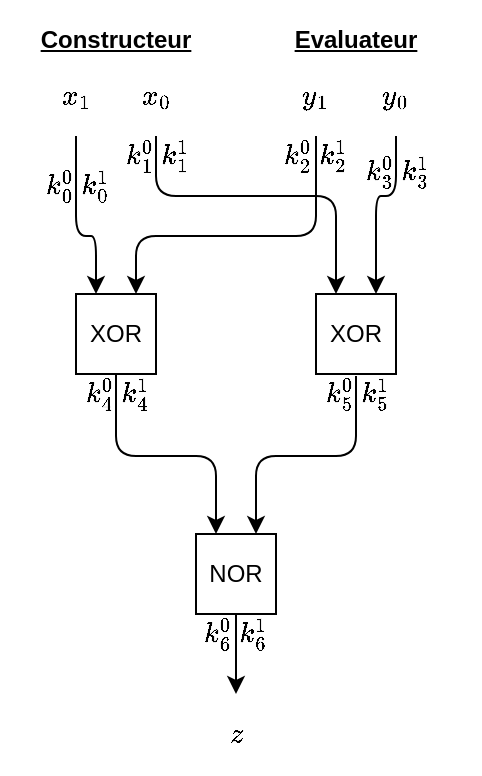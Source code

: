 <mxfile version="12.1.9" type="device" pages="1"><diagram id="v4oDLbb-e8I7KYdTc4zE" name="Page-1"><mxGraphModel dx="526" dy="438" grid="1" gridSize="10" guides="1" tooltips="1" connect="1" arrows="1" fold="1" page="1" pageScale="1" pageWidth="827" pageHeight="1169" math="1" shadow="0"><root><mxCell id="0"/><mxCell id="1" parent="0"/><mxCell id="qJJ2U_EtBo7VSDn40I43-1" value="XOR" style="rounded=0;whiteSpace=wrap;html=1;" parent="1" vertex="1"><mxGeometry x="100" y="159" width="40" height="40" as="geometry"/></mxCell><mxCell id="qJJ2U_EtBo7VSDn40I43-6" value="&lt;b&gt;&lt;u&gt;Constructeur&lt;/u&gt;&lt;/b&gt;" style="text;html=1;strokeColor=none;fillColor=none;align=center;verticalAlign=middle;whiteSpace=wrap;rounded=0;" parent="1" vertex="1"><mxGeometry x="80" y="12" width="80" height="40" as="geometry"/></mxCell><mxCell id="qJJ2U_EtBo7VSDn40I43-8" value="\(x_1\)" style="text;html=1;strokeColor=none;fillColor=none;align=center;verticalAlign=middle;whiteSpace=wrap;rounded=0;" parent="1" vertex="1"><mxGeometry x="80" y="40" width="40" height="40" as="geometry"/></mxCell><mxCell id="qJJ2U_EtBo7VSDn40I43-9" value="\(x_0\)" style="text;html=1;strokeColor=none;fillColor=none;align=center;verticalAlign=middle;whiteSpace=wrap;rounded=0;" parent="1" vertex="1"><mxGeometry x="120" y="40" width="40" height="40" as="geometry"/></mxCell><mxCell id="qJJ2U_EtBo7VSDn40I43-10" value="\(y_0\)" style="text;html=1;strokeColor=none;fillColor=none;align=center;verticalAlign=middle;whiteSpace=wrap;rounded=0;" parent="1" vertex="1"><mxGeometry x="240" y="40" width="40" height="40" as="geometry"/></mxCell><mxCell id="qJJ2U_EtBo7VSDn40I43-11" value="\(y_1\)" style="text;html=1;strokeColor=none;fillColor=none;align=center;verticalAlign=middle;whiteSpace=wrap;rounded=0;" parent="1" vertex="1"><mxGeometry x="200" y="40" width="40" height="40" as="geometry"/></mxCell><mxCell id="qJJ2U_EtBo7VSDn40I43-12" value="&lt;b&gt;&lt;u&gt;Evaluateur&lt;/u&gt;&lt;/b&gt;" style="text;html=1;strokeColor=none;fillColor=none;align=center;verticalAlign=middle;whiteSpace=wrap;rounded=0;" parent="1" vertex="1"><mxGeometry x="200" y="12" width="80" height="40" as="geometry"/></mxCell><mxCell id="qJJ2U_EtBo7VSDn40I43-13" value="XOR" style="rounded=0;whiteSpace=wrap;html=1;" parent="1" vertex="1"><mxGeometry x="220" y="159" width="40" height="40" as="geometry"/></mxCell><mxCell id="qJJ2U_EtBo7VSDn40I43-14" value="NOR" style="rounded=0;whiteSpace=wrap;html=1;" parent="1" vertex="1"><mxGeometry x="160" y="279" width="40" height="40" as="geometry"/></mxCell><mxCell id="qJJ2U_EtBo7VSDn40I43-15" value="\(z\)" style="text;html=1;strokeColor=none;fillColor=none;align=center;verticalAlign=middle;whiteSpace=wrap;rounded=0;" parent="1" vertex="1"><mxGeometry x="160" y="359" width="40" height="40" as="geometry"/></mxCell><mxCell id="qJJ2U_EtBo7VSDn40I43-16" value="" style="endArrow=classic;html=1;exitX=0.5;exitY=1;exitDx=0;exitDy=0;" parent="1" source="qJJ2U_EtBo7VSDn40I43-14" target="qJJ2U_EtBo7VSDn40I43-15" edge="1"><mxGeometry width="50" height="50" relative="1" as="geometry"><mxPoint x="80" y="469" as="sourcePoint"/><mxPoint x="130" y="419" as="targetPoint"/></mxGeometry></mxCell><mxCell id="qJJ2U_EtBo7VSDn40I43-19" value="" style="endArrow=classic;html=1;exitX=0.5;exitY=1;exitDx=0;exitDy=0;entryX=0.25;entryY=0;entryDx=0;entryDy=0;" parent="1" source="qJJ2U_EtBo7VSDn40I43-8" target="qJJ2U_EtBo7VSDn40I43-1" edge="1"><mxGeometry width="50" height="50" relative="1" as="geometry"><mxPoint x="80" y="390" as="sourcePoint"/><mxPoint x="130" y="340" as="targetPoint"/><Array as="points"><mxPoint x="100" y="100"/><mxPoint x="100" y="130"/><mxPoint x="110" y="130"/></Array></mxGeometry></mxCell><mxCell id="qJJ2U_EtBo7VSDn40I43-20" value="" style="endArrow=classic;html=1;exitX=0.5;exitY=1;exitDx=0;exitDy=0;entryX=0.75;entryY=0;entryDx=0;entryDy=0;" parent="1" source="qJJ2U_EtBo7VSDn40I43-11" target="qJJ2U_EtBo7VSDn40I43-1" edge="1"><mxGeometry width="50" height="50" relative="1" as="geometry"><mxPoint x="80" y="390" as="sourcePoint"/><mxPoint x="130" y="340" as="targetPoint"/><Array as="points"><mxPoint x="220" y="130"/><mxPoint x="130" y="130"/></Array></mxGeometry></mxCell><mxCell id="qJJ2U_EtBo7VSDn40I43-23" value="" style="endArrow=classic;html=1;exitX=0.5;exitY=1;exitDx=0;exitDy=0;entryX=0.25;entryY=0;entryDx=0;entryDy=0;" parent="1" source="qJJ2U_EtBo7VSDn40I43-9" target="qJJ2U_EtBo7VSDn40I43-13" edge="1"><mxGeometry width="50" height="50" relative="1" as="geometry"><mxPoint x="80" y="430" as="sourcePoint"/><mxPoint x="130" y="380" as="targetPoint"/><Array as="points"><mxPoint x="140" y="110"/><mxPoint x="230" y="110"/></Array></mxGeometry></mxCell><mxCell id="qJJ2U_EtBo7VSDn40I43-24" value="" style="endArrow=classic;html=1;exitX=0.5;exitY=1;exitDx=0;exitDy=0;entryX=0.75;entryY=0;entryDx=0;entryDy=0;" parent="1" source="qJJ2U_EtBo7VSDn40I43-10" target="qJJ2U_EtBo7VSDn40I43-13" edge="1"><mxGeometry width="50" height="50" relative="1" as="geometry"><mxPoint x="80" y="430" as="sourcePoint"/><mxPoint x="130" y="380" as="targetPoint"/><Array as="points"><mxPoint x="260" y="110"/><mxPoint x="250" y="110"/></Array></mxGeometry></mxCell><mxCell id="qJJ2U_EtBo7VSDn40I43-26" value="" style="endArrow=classic;html=1;exitX=0.5;exitY=1;exitDx=0;exitDy=0;" parent="1" source="qJJ2U_EtBo7VSDn40I43-1" edge="1"><mxGeometry width="50" height="50" relative="1" as="geometry"><mxPoint x="80" y="470" as="sourcePoint"/><mxPoint x="170" y="279" as="targetPoint"/><Array as="points"><mxPoint x="120" y="240"/><mxPoint x="170" y="240"/></Array></mxGeometry></mxCell><mxCell id="qJJ2U_EtBo7VSDn40I43-27" value="" style="endArrow=classic;html=1;entryX=0.75;entryY=0;entryDx=0;entryDy=0;" parent="1" target="qJJ2U_EtBo7VSDn40I43-14" edge="1"><mxGeometry width="50" height="50" relative="1" as="geometry"><mxPoint x="240" y="200" as="sourcePoint"/><mxPoint x="130" y="420" as="targetPoint"/><Array as="points"><mxPoint x="240" y="240"/><mxPoint x="190" y="240"/></Array></mxGeometry></mxCell><mxCell id="qJJ2U_EtBo7VSDn40I43-28" value="\(k^0_0 \; k^1_0\)&amp;nbsp;" style="text;html=1;strokeColor=none;fillColor=none;align=center;verticalAlign=middle;whiteSpace=wrap;rounded=0;" parent="1" vertex="1"><mxGeometry x="62" y="95" width="80" height="20" as="geometry"/></mxCell><mxCell id="qJJ2U_EtBo7VSDn40I43-30" value="\(k^0_1 \; k^1_1\)&amp;nbsp;" style="text;html=1;strokeColor=none;fillColor=none;align=center;verticalAlign=middle;whiteSpace=wrap;rounded=0;" parent="1" vertex="1"><mxGeometry x="102" y="80" width="80" height="20" as="geometry"/></mxCell><mxCell id="qJJ2U_EtBo7VSDn40I43-31" value="\(k^0_2 \; k^1_2\)&amp;nbsp;" style="text;html=1;strokeColor=none;fillColor=none;align=center;verticalAlign=middle;whiteSpace=wrap;rounded=0;" parent="1" vertex="1"><mxGeometry x="181" y="80" width="80" height="20" as="geometry"/></mxCell><mxCell id="qJJ2U_EtBo7VSDn40I43-32" value="\(k^0_3 \; k^1_3\)&amp;nbsp;" style="text;html=1;strokeColor=none;fillColor=none;align=center;verticalAlign=middle;whiteSpace=wrap;rounded=0;" parent="1" vertex="1"><mxGeometry x="222" y="88" width="80" height="20" as="geometry"/></mxCell><mxCell id="qJJ2U_EtBo7VSDn40I43-34" value="\(k^0_4 \; k^1_4\)&amp;nbsp;" style="text;html=1;strokeColor=none;fillColor=none;align=center;verticalAlign=middle;whiteSpace=wrap;rounded=0;" parent="1" vertex="1"><mxGeometry x="82" y="199" width="80" height="20" as="geometry"/></mxCell><mxCell id="qJJ2U_EtBo7VSDn40I43-35" value="\(k^0_5 \; k^1_5\)&amp;nbsp;" style="text;html=1;strokeColor=none;fillColor=none;align=center;verticalAlign=middle;whiteSpace=wrap;rounded=0;" parent="1" vertex="1"><mxGeometry x="202" y="199" width="80" height="20" as="geometry"/></mxCell><mxCell id="qJJ2U_EtBo7VSDn40I43-36" value="\(k^0_6 \; k^1_6\)&amp;nbsp;" style="text;html=1;strokeColor=none;fillColor=none;align=center;verticalAlign=middle;whiteSpace=wrap;rounded=0;" parent="1" vertex="1"><mxGeometry x="141" y="319" width="80" height="20" as="geometry"/></mxCell></root></mxGraphModel></diagram></mxfile>